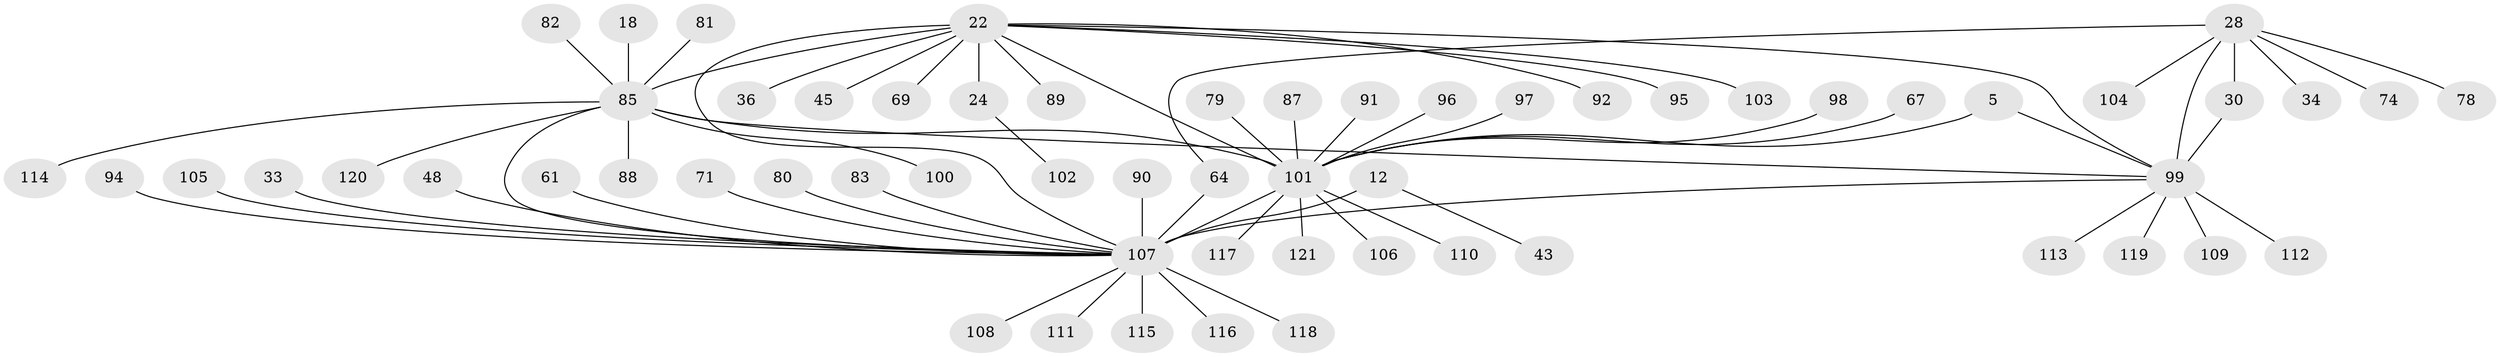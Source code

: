// original degree distribution, {13: 0.008264462809917356, 6: 0.03305785123966942, 12: 0.01652892561983471, 9: 0.01652892561983471, 5: 0.049586776859504134, 10: 0.06611570247933884, 7: 0.03305785123966942, 15: 0.008264462809917356, 8: 0.01652892561983471, 1: 0.5702479338842975, 2: 0.11570247933884298, 4: 0.024793388429752067, 3: 0.04132231404958678}
// Generated by graph-tools (version 1.1) at 2025/55/03/09/25 04:55:22]
// undirected, 60 vertices, 67 edges
graph export_dot {
graph [start="1"]
  node [color=gray90,style=filled];
  5 [super="+2"];
  12 [super="+11"];
  18 [super="+15"];
  22 [super="+19+21"];
  24 [super="+23"];
  28 [super="+26"];
  30 [super="+29"];
  33;
  34;
  36;
  43;
  45;
  48;
  61;
  64;
  67;
  69;
  71;
  74;
  78;
  79;
  80;
  81;
  82;
  83;
  85 [super="+77+73+54"];
  87;
  88 [super="+72"];
  89;
  90;
  91;
  92;
  94;
  95 [super="+68"];
  96;
  97;
  98;
  99 [super="+66"];
  100;
  101 [super="+84+31+35+37+42+49+58+62"];
  102;
  103;
  104;
  105;
  106 [super="+93"];
  107 [super="+86+9+63+10"];
  108;
  109;
  110;
  111;
  112;
  113;
  114;
  115;
  116;
  117;
  118;
  119 [super="+75"];
  120;
  121;
  5 -- 101 [weight=8];
  5 -- 99;
  12 -- 43;
  12 -- 107 [weight=9];
  18 -- 85 [weight=8];
  22 -- 24 [weight=8];
  22 -- 103;
  22 -- 85 [weight=2];
  22 -- 95;
  22 -- 101;
  22 -- 36;
  22 -- 69;
  22 -- 107 [weight=3];
  22 -- 45;
  22 -- 89;
  22 -- 92;
  22 -- 99;
  24 -- 102;
  28 -- 30 [weight=4];
  28 -- 64;
  28 -- 74;
  28 -- 104;
  28 -- 34;
  28 -- 78;
  28 -- 99 [weight=4];
  30 -- 99 [weight=4];
  33 -- 107;
  48 -- 107;
  61 -- 107;
  64 -- 107;
  67 -- 101;
  71 -- 107;
  79 -- 101;
  80 -- 107;
  81 -- 85;
  82 -- 85;
  83 -- 107;
  85 -- 100;
  85 -- 101;
  85 -- 107 [weight=2];
  85 -- 114;
  85 -- 88;
  85 -- 120;
  85 -- 99;
  87 -- 101;
  90 -- 107;
  91 -- 101;
  94 -- 107;
  96 -- 101;
  97 -- 101;
  98 -- 101;
  99 -- 107 [weight=2];
  99 -- 109;
  99 -- 112;
  99 -- 113;
  99 -- 119;
  101 -- 106;
  101 -- 107 [weight=4];
  101 -- 110;
  101 -- 117;
  101 -- 121;
  105 -- 107;
  107 -- 118;
  107 -- 108;
  107 -- 111;
  107 -- 115;
  107 -- 116;
}
